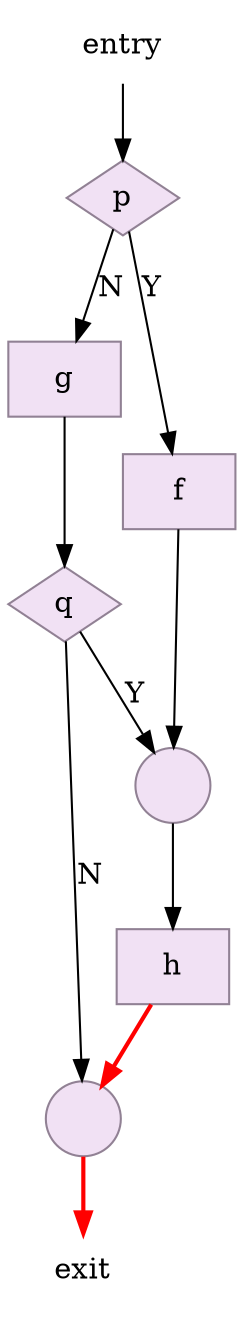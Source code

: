 digraph test {
	ratio="fill";
	node [color="#918194", fillcolor="#f1e1f4", style="filled"];
	edge [color="black"];
	node1 [label="g", shape="box"];
	node2 [label="p", shape="diamond"];
	node3 [label="q", shape="diamond"];
	entry [fillcolor="white", label="entry", shape="plaintext", style="filled"];
	flux_0 [filllcolor="yellow", label=" ", shape="circle", style="filled"];
	exit [fillcolor="white", label="exit", shape="plaintext", style="filled"];
	node4 [label="h", shape="box"];
	flux_1 [filllcolor="yellow", label=" ", shape="circle", style="filled"];
	node5 [label="f", shape="box"];
	node2 -> node5 [label="Y"];
	node2 -> node1 [label="N"];
	node3 -> flux_0 [label="N"];
	node3 -> flux_1 [label="Y"];
	node5 -> flux_1;
	node1 -> node3;
	node4 -> flux_0 [style=bold, color=red];
	entry -> node2;
	flux_0 -> exit [style=bold, color=red];
	flux_1 -> node4;
}
